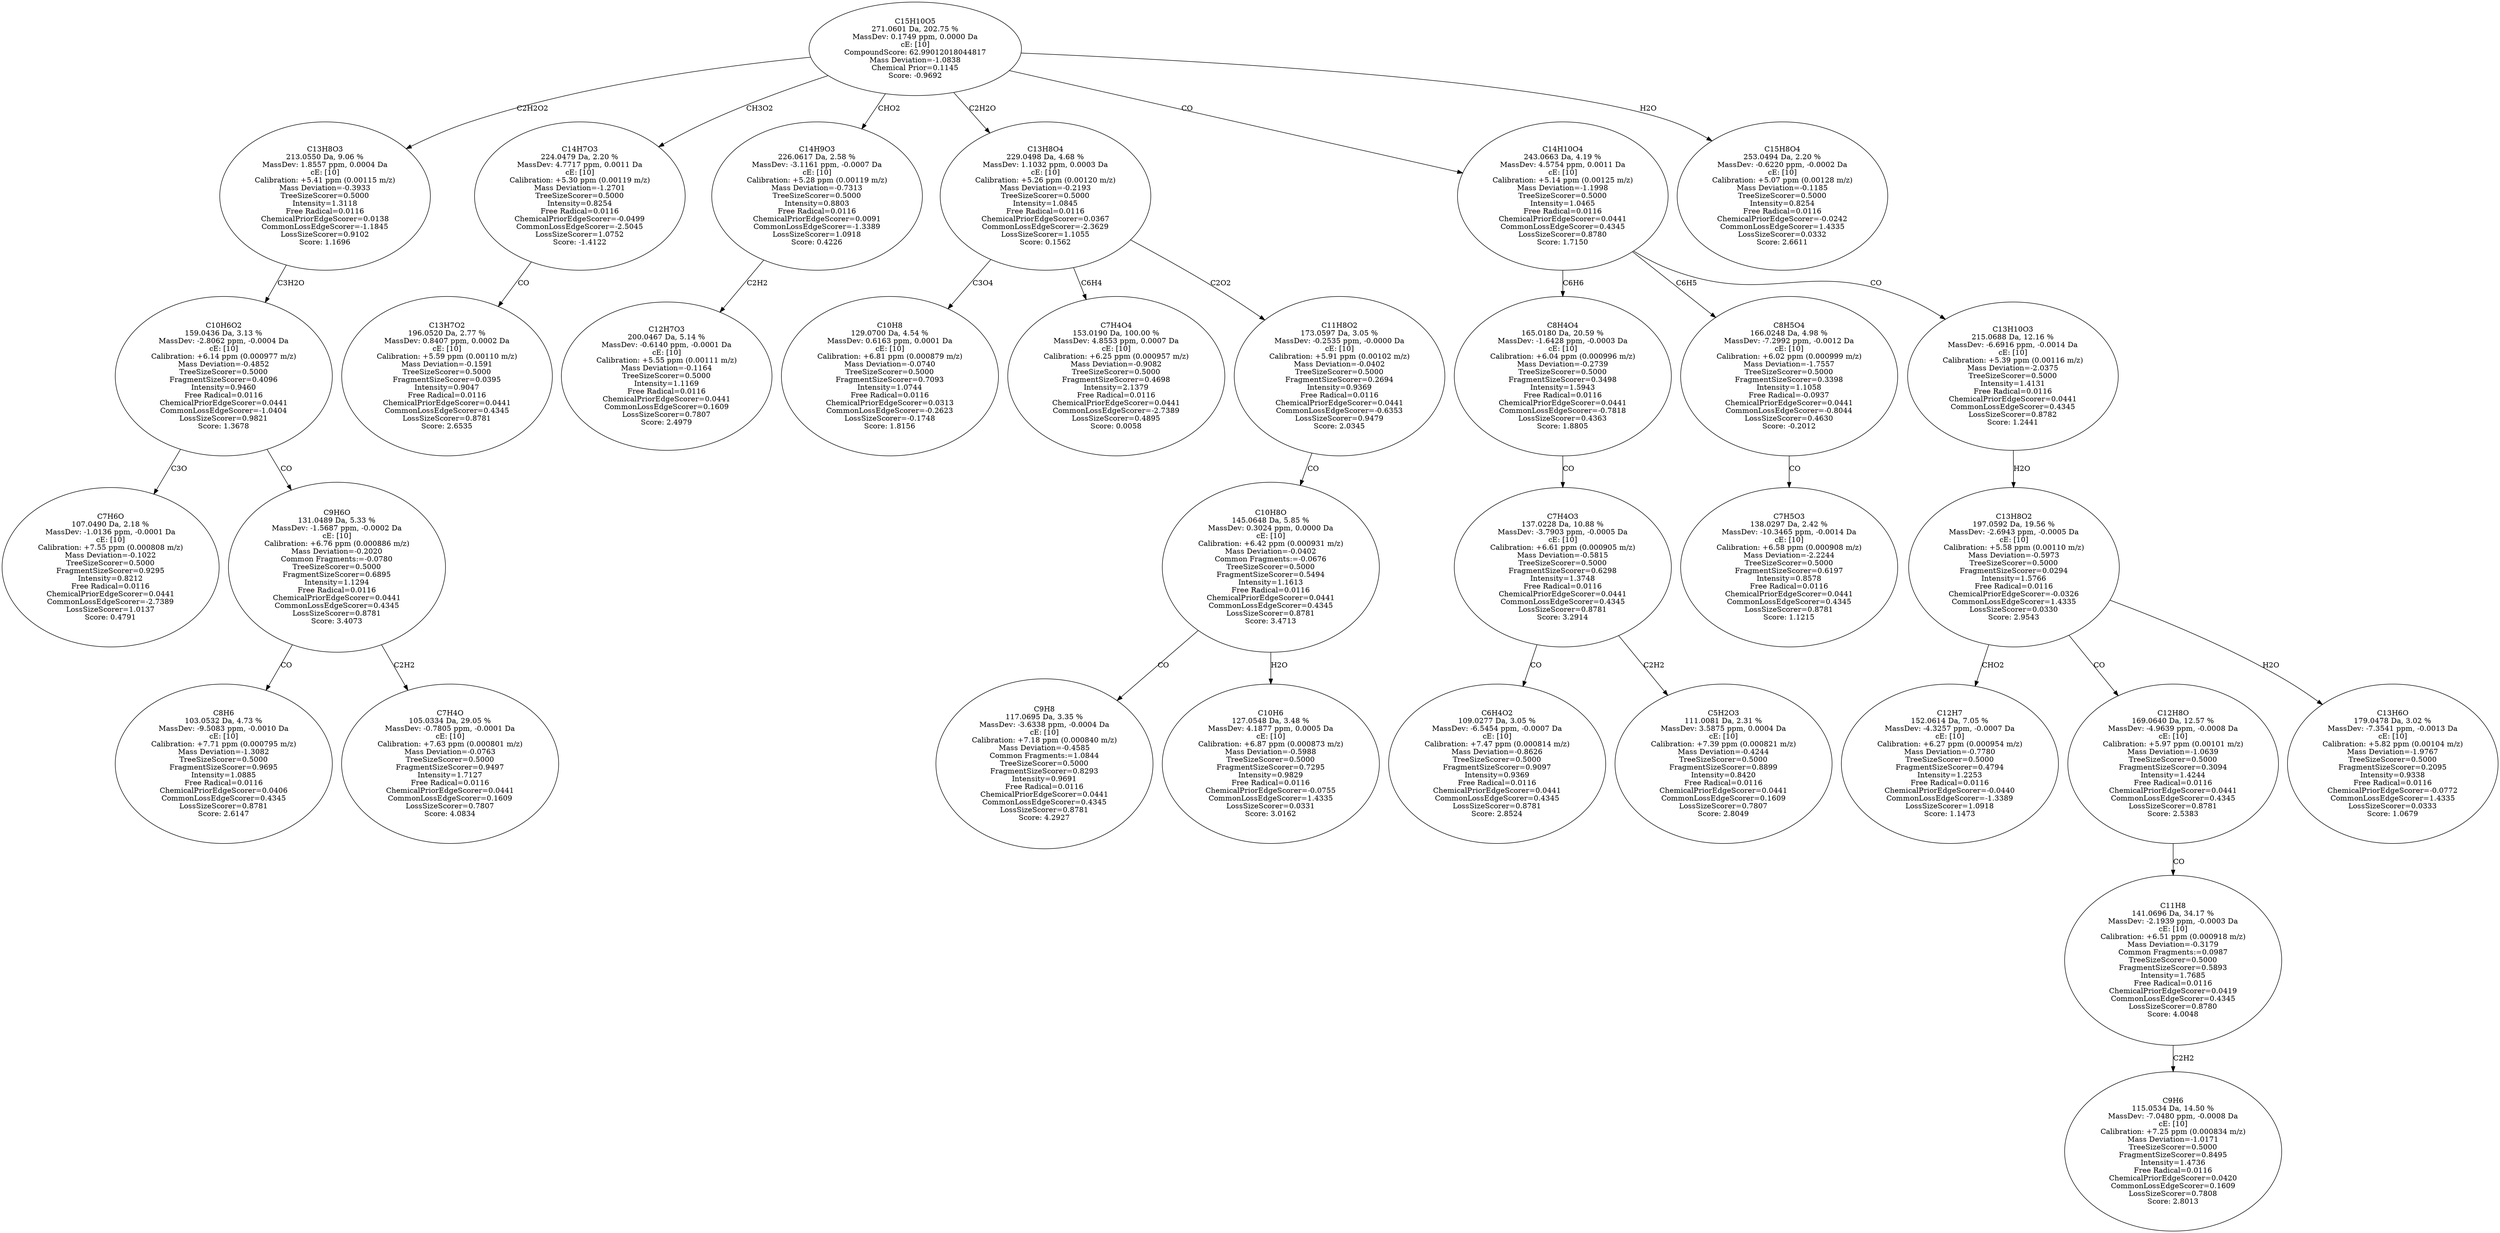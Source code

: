 strict digraph {
v1 [label="C7H6O\n107.0490 Da, 2.18 %\nMassDev: -1.0136 ppm, -0.0001 Da\ncE: [10]\nCalibration: +7.55 ppm (0.000808 m/z)\nMass Deviation=-0.1022\nTreeSizeScorer=0.5000\nFragmentSizeScorer=0.9295\nIntensity=0.8212\nFree Radical=0.0116\nChemicalPriorEdgeScorer=0.0441\nCommonLossEdgeScorer=-2.7389\nLossSizeScorer=1.0137\nScore: 0.4791"];
v2 [label="C8H6\n103.0532 Da, 4.73 %\nMassDev: -9.5083 ppm, -0.0010 Da\ncE: [10]\nCalibration: +7.71 ppm (0.000795 m/z)\nMass Deviation=-1.3082\nTreeSizeScorer=0.5000\nFragmentSizeScorer=0.9695\nIntensity=1.0885\nFree Radical=0.0116\nChemicalPriorEdgeScorer=0.0406\nCommonLossEdgeScorer=0.4345\nLossSizeScorer=0.8781\nScore: 2.6147"];
v3 [label="C7H4O\n105.0334 Da, 29.05 %\nMassDev: -0.7805 ppm, -0.0001 Da\ncE: [10]\nCalibration: +7.63 ppm (0.000801 m/z)\nMass Deviation=-0.0763\nTreeSizeScorer=0.5000\nFragmentSizeScorer=0.9497\nIntensity=1.7127\nFree Radical=0.0116\nChemicalPriorEdgeScorer=0.0441\nCommonLossEdgeScorer=0.1609\nLossSizeScorer=0.7807\nScore: 4.0834"];
v4 [label="C9H6O\n131.0489 Da, 5.33 %\nMassDev: -1.5687 ppm, -0.0002 Da\ncE: [10]\nCalibration: +6.76 ppm (0.000886 m/z)\nMass Deviation=-0.2020\nCommon Fragments:=-0.0780\nTreeSizeScorer=0.5000\nFragmentSizeScorer=0.6895\nIntensity=1.1294\nFree Radical=0.0116\nChemicalPriorEdgeScorer=0.0441\nCommonLossEdgeScorer=0.4345\nLossSizeScorer=0.8781\nScore: 3.4073"];
v5 [label="C10H6O2\n159.0436 Da, 3.13 %\nMassDev: -2.8062 ppm, -0.0004 Da\ncE: [10]\nCalibration: +6.14 ppm (0.000977 m/z)\nMass Deviation=-0.4852\nTreeSizeScorer=0.5000\nFragmentSizeScorer=0.4096\nIntensity=0.9460\nFree Radical=0.0116\nChemicalPriorEdgeScorer=0.0441\nCommonLossEdgeScorer=-1.0404\nLossSizeScorer=0.9821\nScore: 1.3678"];
v6 [label="C13H8O3\n213.0550 Da, 9.06 %\nMassDev: 1.8557 ppm, 0.0004 Da\ncE: [10]\nCalibration: +5.41 ppm (0.00115 m/z)\nMass Deviation=-0.3933\nTreeSizeScorer=0.5000\nIntensity=1.3118\nFree Radical=0.0116\nChemicalPriorEdgeScorer=0.0138\nCommonLossEdgeScorer=-1.1845\nLossSizeScorer=0.9102\nScore: 1.1696"];
v7 [label="C13H7O2\n196.0520 Da, 2.77 %\nMassDev: 0.8407 ppm, 0.0002 Da\ncE: [10]\nCalibration: +5.59 ppm (0.00110 m/z)\nMass Deviation=-0.1591\nTreeSizeScorer=0.5000\nFragmentSizeScorer=0.0395\nIntensity=0.9047\nFree Radical=0.0116\nChemicalPriorEdgeScorer=0.0441\nCommonLossEdgeScorer=0.4345\nLossSizeScorer=0.8781\nScore: 2.6535"];
v8 [label="C14H7O3\n224.0479 Da, 2.20 %\nMassDev: 4.7717 ppm, 0.0011 Da\ncE: [10]\nCalibration: +5.30 ppm (0.00119 m/z)\nMass Deviation=-1.2701\nTreeSizeScorer=0.5000\nIntensity=0.8254\nFree Radical=0.0116\nChemicalPriorEdgeScorer=-0.0499\nCommonLossEdgeScorer=-2.5045\nLossSizeScorer=1.0752\nScore: -1.4122"];
v9 [label="C12H7O3\n200.0467 Da, 5.14 %\nMassDev: -0.6140 ppm, -0.0001 Da\ncE: [10]\nCalibration: +5.55 ppm (0.00111 m/z)\nMass Deviation=-0.1164\nTreeSizeScorer=0.5000\nIntensity=1.1169\nFree Radical=0.0116\nChemicalPriorEdgeScorer=0.0441\nCommonLossEdgeScorer=0.1609\nLossSizeScorer=0.7807\nScore: 2.4979"];
v10 [label="C14H9O3\n226.0617 Da, 2.58 %\nMassDev: -3.1161 ppm, -0.0007 Da\ncE: [10]\nCalibration: +5.28 ppm (0.00119 m/z)\nMass Deviation=-0.7313\nTreeSizeScorer=0.5000\nIntensity=0.8803\nFree Radical=0.0116\nChemicalPriorEdgeScorer=0.0091\nCommonLossEdgeScorer=-1.3389\nLossSizeScorer=1.0918\nScore: 0.4226"];
v11 [label="C10H8\n129.0700 Da, 4.54 %\nMassDev: 0.6163 ppm, 0.0001 Da\ncE: [10]\nCalibration: +6.81 ppm (0.000879 m/z)\nMass Deviation=-0.0740\nTreeSizeScorer=0.5000\nFragmentSizeScorer=0.7093\nIntensity=1.0744\nFree Radical=0.0116\nChemicalPriorEdgeScorer=0.0313\nCommonLossEdgeScorer=-0.2623\nLossSizeScorer=-0.1748\nScore: 1.8156"];
v12 [label="C7H4O4\n153.0190 Da, 100.00 %\nMassDev: 4.8553 ppm, 0.0007 Da\ncE: [10]\nCalibration: +6.25 ppm (0.000957 m/z)\nMass Deviation=-0.9082\nTreeSizeScorer=0.5000\nFragmentSizeScorer=0.4698\nIntensity=2.1379\nFree Radical=0.0116\nChemicalPriorEdgeScorer=0.0441\nCommonLossEdgeScorer=-2.7389\nLossSizeScorer=0.4895\nScore: 0.0058"];
v13 [label="C9H8\n117.0695 Da, 3.35 %\nMassDev: -3.6338 ppm, -0.0004 Da\ncE: [10]\nCalibration: +7.18 ppm (0.000840 m/z)\nMass Deviation=-0.4585\nCommon Fragments:=1.0844\nTreeSizeScorer=0.5000\nFragmentSizeScorer=0.8293\nIntensity=0.9691\nFree Radical=0.0116\nChemicalPriorEdgeScorer=0.0441\nCommonLossEdgeScorer=0.4345\nLossSizeScorer=0.8781\nScore: 4.2927"];
v14 [label="C10H6\n127.0548 Da, 3.48 %\nMassDev: 4.1877 ppm, 0.0005 Da\ncE: [10]\nCalibration: +6.87 ppm (0.000873 m/z)\nMass Deviation=-0.5988\nTreeSizeScorer=0.5000\nFragmentSizeScorer=0.7295\nIntensity=0.9829\nFree Radical=0.0116\nChemicalPriorEdgeScorer=-0.0755\nCommonLossEdgeScorer=1.4335\nLossSizeScorer=0.0331\nScore: 3.0162"];
v15 [label="C10H8O\n145.0648 Da, 5.85 %\nMassDev: 0.3024 ppm, 0.0000 Da\ncE: [10]\nCalibration: +6.42 ppm (0.000931 m/z)\nMass Deviation=-0.0402\nCommon Fragments:=-0.0676\nTreeSizeScorer=0.5000\nFragmentSizeScorer=0.5494\nIntensity=1.1613\nFree Radical=0.0116\nChemicalPriorEdgeScorer=0.0441\nCommonLossEdgeScorer=0.4345\nLossSizeScorer=0.8781\nScore: 3.4713"];
v16 [label="C11H8O2\n173.0597 Da, 3.05 %\nMassDev: -0.2535 ppm, -0.0000 Da\ncE: [10]\nCalibration: +5.91 ppm (0.00102 m/z)\nMass Deviation=-0.0402\nTreeSizeScorer=0.5000\nFragmentSizeScorer=0.2694\nIntensity=0.9369\nFree Radical=0.0116\nChemicalPriorEdgeScorer=0.0441\nCommonLossEdgeScorer=-0.6353\nLossSizeScorer=0.9479\nScore: 2.0345"];
v17 [label="C13H8O4\n229.0498 Da, 4.68 %\nMassDev: 1.1032 ppm, 0.0003 Da\ncE: [10]\nCalibration: +5.26 ppm (0.00120 m/z)\nMass Deviation=-0.2193\nTreeSizeScorer=0.5000\nIntensity=1.0845\nFree Radical=0.0116\nChemicalPriorEdgeScorer=0.0367\nCommonLossEdgeScorer=-2.3629\nLossSizeScorer=1.1055\nScore: 0.1562"];
v18 [label="C6H4O2\n109.0277 Da, 3.05 %\nMassDev: -6.5454 ppm, -0.0007 Da\ncE: [10]\nCalibration: +7.47 ppm (0.000814 m/z)\nMass Deviation=-0.8626\nTreeSizeScorer=0.5000\nFragmentSizeScorer=0.9097\nIntensity=0.9369\nFree Radical=0.0116\nChemicalPriorEdgeScorer=0.0441\nCommonLossEdgeScorer=0.4345\nLossSizeScorer=0.8781\nScore: 2.8524"];
v19 [label="C5H2O3\n111.0081 Da, 2.31 %\nMassDev: 3.5875 ppm, 0.0004 Da\ncE: [10]\nCalibration: +7.39 ppm (0.000821 m/z)\nMass Deviation=-0.4244\nTreeSizeScorer=0.5000\nFragmentSizeScorer=0.8899\nIntensity=0.8420\nFree Radical=0.0116\nChemicalPriorEdgeScorer=0.0441\nCommonLossEdgeScorer=0.1609\nLossSizeScorer=0.7807\nScore: 2.8049"];
v20 [label="C7H4O3\n137.0228 Da, 10.88 %\nMassDev: -3.7903 ppm, -0.0005 Da\ncE: [10]\nCalibration: +6.61 ppm (0.000905 m/z)\nMass Deviation=-0.5815\nTreeSizeScorer=0.5000\nFragmentSizeScorer=0.6298\nIntensity=1.3748\nFree Radical=0.0116\nChemicalPriorEdgeScorer=0.0441\nCommonLossEdgeScorer=0.4345\nLossSizeScorer=0.8781\nScore: 3.2914"];
v21 [label="C8H4O4\n165.0180 Da, 20.59 %\nMassDev: -1.6428 ppm, -0.0003 Da\ncE: [10]\nCalibration: +6.04 ppm (0.000996 m/z)\nMass Deviation=-0.2739\nTreeSizeScorer=0.5000\nFragmentSizeScorer=0.3498\nIntensity=1.5943\nFree Radical=0.0116\nChemicalPriorEdgeScorer=0.0441\nCommonLossEdgeScorer=-0.7818\nLossSizeScorer=0.4363\nScore: 1.8805"];
v22 [label="C7H5O3\n138.0297 Da, 2.42 %\nMassDev: -10.3465 ppm, -0.0014 Da\ncE: [10]\nCalibration: +6.58 ppm (0.000908 m/z)\nMass Deviation=-2.2244\nTreeSizeScorer=0.5000\nFragmentSizeScorer=0.6197\nIntensity=0.8578\nFree Radical=0.0116\nChemicalPriorEdgeScorer=0.0441\nCommonLossEdgeScorer=0.4345\nLossSizeScorer=0.8781\nScore: 1.1215"];
v23 [label="C8H5O4\n166.0248 Da, 4.98 %\nMassDev: -7.2992 ppm, -0.0012 Da\ncE: [10]\nCalibration: +6.02 ppm (0.000999 m/z)\nMass Deviation=-1.7557\nTreeSizeScorer=0.5000\nFragmentSizeScorer=0.3398\nIntensity=1.1058\nFree Radical=-0.0937\nChemicalPriorEdgeScorer=0.0441\nCommonLossEdgeScorer=-0.8044\nLossSizeScorer=0.4630\nScore: -0.2012"];
v24 [label="C12H7\n152.0614 Da, 7.05 %\nMassDev: -4.3257 ppm, -0.0007 Da\ncE: [10]\nCalibration: +6.27 ppm (0.000954 m/z)\nMass Deviation=-0.7780\nTreeSizeScorer=0.5000\nFragmentSizeScorer=0.4794\nIntensity=1.2253\nFree Radical=0.0116\nChemicalPriorEdgeScorer=-0.0440\nCommonLossEdgeScorer=-1.3389\nLossSizeScorer=1.0918\nScore: 1.1473"];
v25 [label="C9H6\n115.0534 Da, 14.50 %\nMassDev: -7.0480 ppm, -0.0008 Da\ncE: [10]\nCalibration: +7.25 ppm (0.000834 m/z)\nMass Deviation=-1.0171\nTreeSizeScorer=0.5000\nFragmentSizeScorer=0.8495\nIntensity=1.4736\nFree Radical=0.0116\nChemicalPriorEdgeScorer=0.0420\nCommonLossEdgeScorer=0.1609\nLossSizeScorer=0.7808\nScore: 2.8013"];
v26 [label="C11H8\n141.0696 Da, 34.17 %\nMassDev: -2.1939 ppm, -0.0003 Da\ncE: [10]\nCalibration: +6.51 ppm (0.000918 m/z)\nMass Deviation=-0.3179\nCommon Fragments:=0.0987\nTreeSizeScorer=0.5000\nFragmentSizeScorer=0.5893\nIntensity=1.7685\nFree Radical=0.0116\nChemicalPriorEdgeScorer=0.0419\nCommonLossEdgeScorer=0.4345\nLossSizeScorer=0.8780\nScore: 4.0048"];
v27 [label="C12H8O\n169.0640 Da, 12.57 %\nMassDev: -4.9639 ppm, -0.0008 Da\ncE: [10]\nCalibration: +5.97 ppm (0.00101 m/z)\nMass Deviation=-1.0639\nTreeSizeScorer=0.5000\nFragmentSizeScorer=0.3094\nIntensity=1.4244\nFree Radical=0.0116\nChemicalPriorEdgeScorer=0.0441\nCommonLossEdgeScorer=0.4345\nLossSizeScorer=0.8781\nScore: 2.5383"];
v28 [label="C13H6O\n179.0478 Da, 3.02 %\nMassDev: -7.3541 ppm, -0.0013 Da\ncE: [10]\nCalibration: +5.82 ppm (0.00104 m/z)\nMass Deviation=-1.9767\nTreeSizeScorer=0.5000\nFragmentSizeScorer=0.2095\nIntensity=0.9338\nFree Radical=0.0116\nChemicalPriorEdgeScorer=-0.0772\nCommonLossEdgeScorer=1.4335\nLossSizeScorer=0.0333\nScore: 1.0679"];
v29 [label="C13H8O2\n197.0592 Da, 19.56 %\nMassDev: -2.6943 ppm, -0.0005 Da\ncE: [10]\nCalibration: +5.58 ppm (0.00110 m/z)\nMass Deviation=-0.5973\nTreeSizeScorer=0.5000\nFragmentSizeScorer=0.0294\nIntensity=1.5766\nFree Radical=0.0116\nChemicalPriorEdgeScorer=-0.0326\nCommonLossEdgeScorer=1.4335\nLossSizeScorer=0.0330\nScore: 2.9543"];
v30 [label="C13H10O3\n215.0688 Da, 12.16 %\nMassDev: -6.6916 ppm, -0.0014 Da\ncE: [10]\nCalibration: +5.39 ppm (0.00116 m/z)\nMass Deviation=-2.0375\nTreeSizeScorer=0.5000\nIntensity=1.4131\nFree Radical=0.0116\nChemicalPriorEdgeScorer=0.0441\nCommonLossEdgeScorer=0.4345\nLossSizeScorer=0.8782\nScore: 1.2441"];
v31 [label="C14H10O4\n243.0663 Da, 4.19 %\nMassDev: 4.5754 ppm, 0.0011 Da\ncE: [10]\nCalibration: +5.14 ppm (0.00125 m/z)\nMass Deviation=-1.1998\nTreeSizeScorer=0.5000\nIntensity=1.0465\nFree Radical=0.0116\nChemicalPriorEdgeScorer=0.0441\nCommonLossEdgeScorer=0.4345\nLossSizeScorer=0.8780\nScore: 1.7150"];
v32 [label="C15H8O4\n253.0494 Da, 2.20 %\nMassDev: -0.6220 ppm, -0.0002 Da\ncE: [10]\nCalibration: +5.07 ppm (0.00128 m/z)\nMass Deviation=-0.1185\nTreeSizeScorer=0.5000\nIntensity=0.8254\nFree Radical=0.0116\nChemicalPriorEdgeScorer=-0.0242\nCommonLossEdgeScorer=1.4335\nLossSizeScorer=0.0332\nScore: 2.6611"];
v33 [label="C15H10O5\n271.0601 Da, 202.75 %\nMassDev: 0.1749 ppm, 0.0000 Da\ncE: [10]\nCompoundScore: 62.99012018044817\nMass Deviation=-1.0838\nChemical Prior=0.1145\nScore: -0.9692"];
v5 -> v1 [label="C3O"];
v4 -> v2 [label="CO"];
v4 -> v3 [label="C2H2"];
v5 -> v4 [label="CO"];
v6 -> v5 [label="C3H2O"];
v33 -> v6 [label="C2H2O2"];
v8 -> v7 [label="CO"];
v33 -> v8 [label="CH3O2"];
v10 -> v9 [label="C2H2"];
v33 -> v10 [label="CHO2"];
v17 -> v11 [label="C3O4"];
v17 -> v12 [label="C6H4"];
v15 -> v13 [label="CO"];
v15 -> v14 [label="H2O"];
v16 -> v15 [label="CO"];
v17 -> v16 [label="C2O2"];
v33 -> v17 [label="C2H2O"];
v20 -> v18 [label="CO"];
v20 -> v19 [label="C2H2"];
v21 -> v20 [label="CO"];
v31 -> v21 [label="C6H6"];
v23 -> v22 [label="CO"];
v31 -> v23 [label="C6H5"];
v29 -> v24 [label="CHO2"];
v26 -> v25 [label="C2H2"];
v27 -> v26 [label="CO"];
v29 -> v27 [label="CO"];
v29 -> v28 [label="H2O"];
v30 -> v29 [label="H2O"];
v31 -> v30 [label="CO"];
v33 -> v31 [label="CO"];
v33 -> v32 [label="H2O"];
}